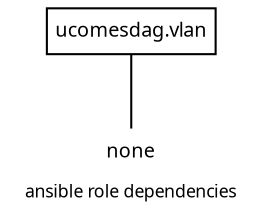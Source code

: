 graph {

  node [margin="0.05,0.09" height=0 width=0 shape=box fontname="Sans serif" fontsize="9.5"];

  fontsize="8.5";
  fontname="Sans serif";

  label="ansible role dependencies";

  layout=dot;
  splines=compound;
  concentrate=true;
  center=treu;
  dpi=300;

  {
    "ucomesdag.vlan"
    "none" [shape=plaintext] 
  }
  "ucomesdag.vlan" -- "none"
}
